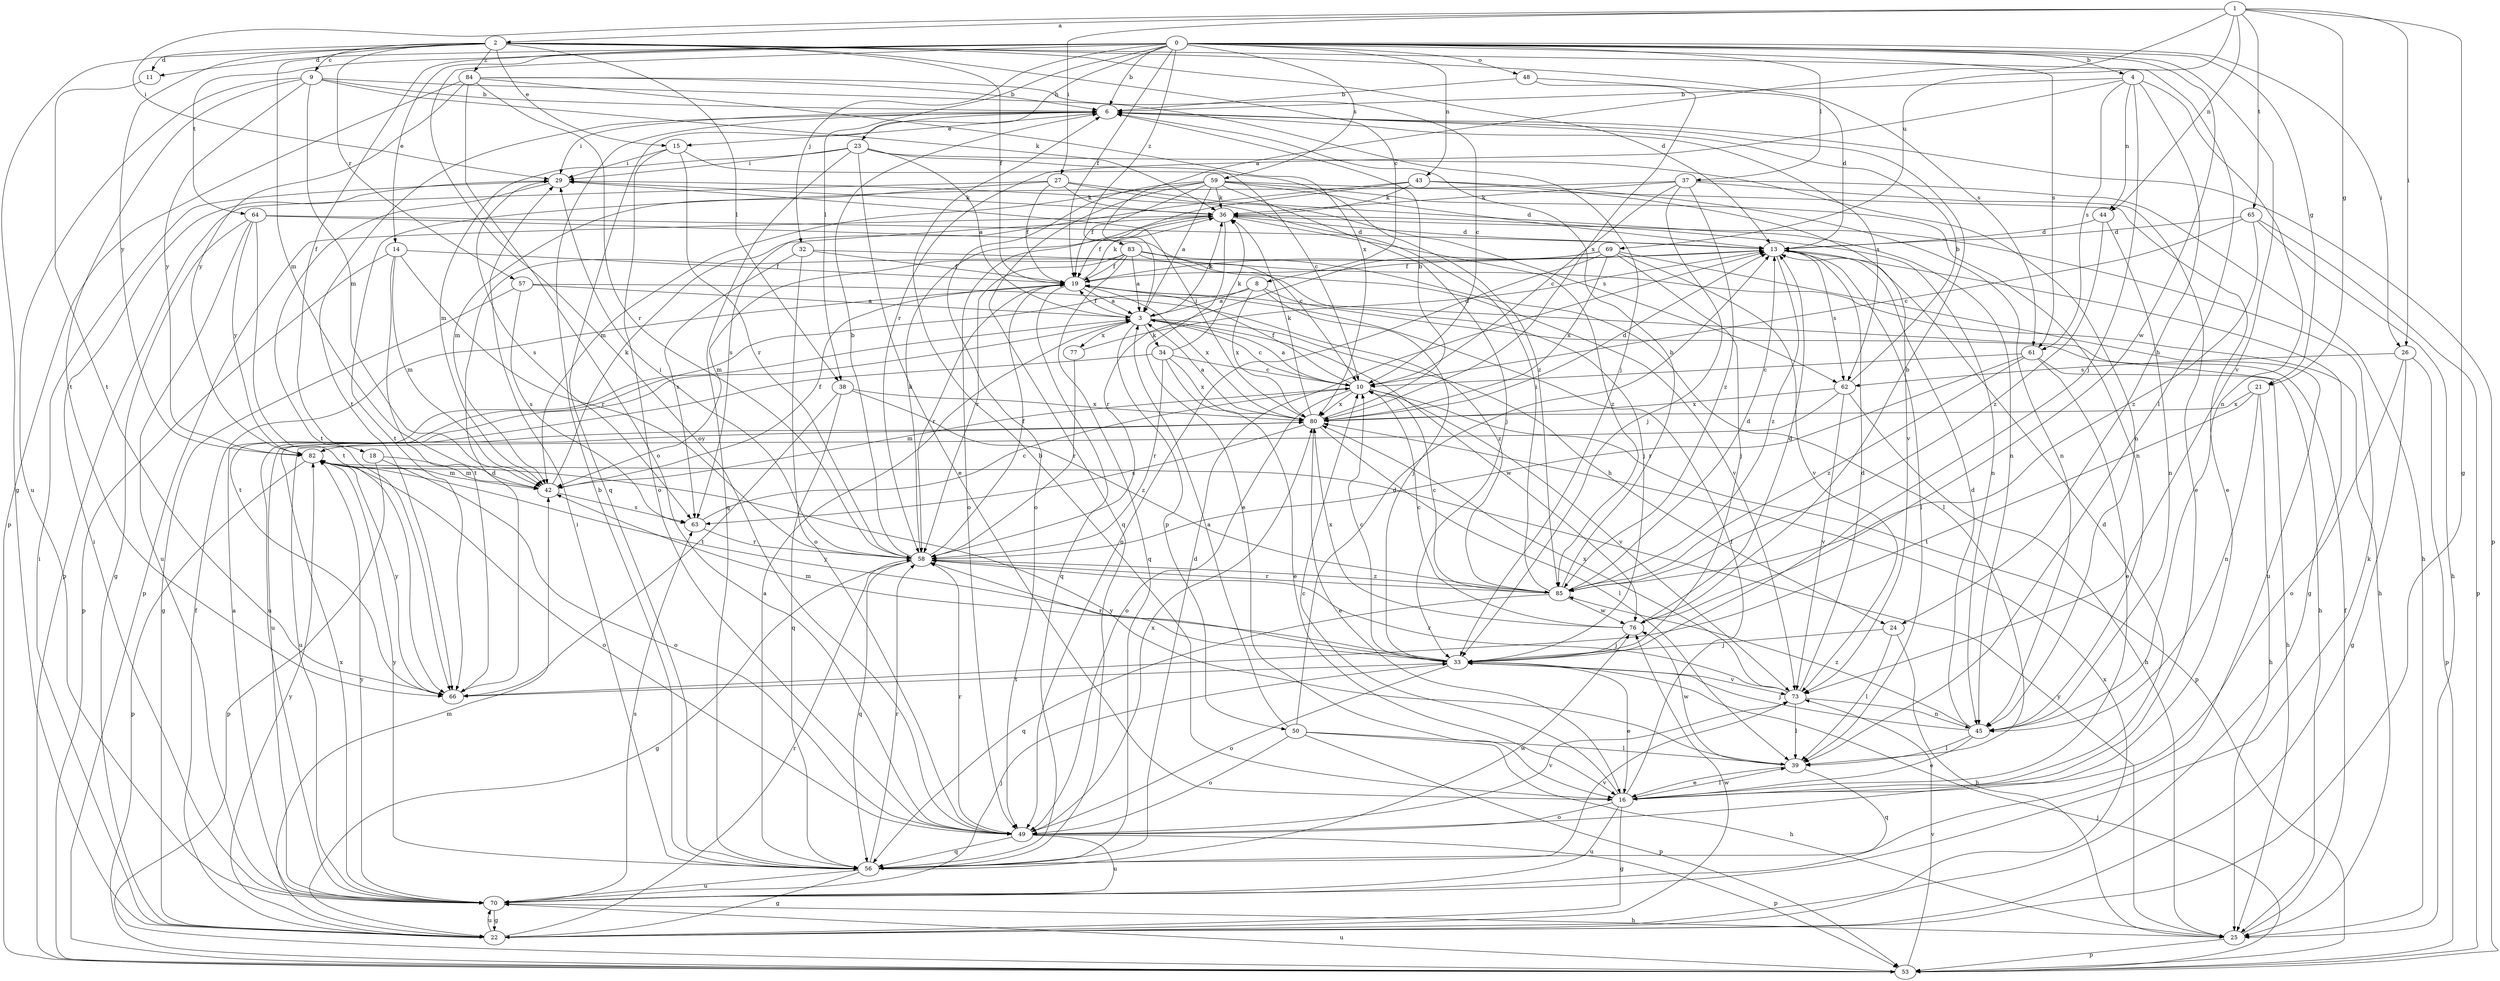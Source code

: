 strict digraph  {
0;
1;
2;
3;
4;
6;
8;
9;
10;
11;
13;
14;
15;
16;
18;
19;
21;
22;
23;
24;
25;
26;
27;
29;
32;
33;
34;
36;
37;
38;
39;
42;
43;
44;
45;
48;
49;
50;
53;
56;
57;
58;
59;
61;
62;
63;
64;
65;
66;
69;
70;
73;
76;
77;
80;
82;
83;
84;
85;
0 -> 4  [label=b];
0 -> 6  [label=b];
0 -> 11  [label=d];
0 -> 14  [label=e];
0 -> 18  [label=f];
0 -> 19  [label=f];
0 -> 21  [label=g];
0 -> 23  [label=h];
0 -> 26  [label=i];
0 -> 32  [label=j];
0 -> 37  [label=l];
0 -> 38  [label=l];
0 -> 43  [label=n];
0 -> 48  [label=o];
0 -> 49  [label=o];
0 -> 59  [label=s];
0 -> 61  [label=s];
0 -> 64  [label=t];
0 -> 73  [label=v];
0 -> 76  [label=w];
0 -> 83  [label=z];
1 -> 2  [label=a];
1 -> 3  [label=a];
1 -> 21  [label=g];
1 -> 22  [label=g];
1 -> 26  [label=i];
1 -> 27  [label=i];
1 -> 29  [label=i];
1 -> 44  [label=n];
1 -> 65  [label=t];
1 -> 69  [label=u];
2 -> 8  [label=c];
2 -> 9  [label=c];
2 -> 11  [label=d];
2 -> 13  [label=d];
2 -> 15  [label=e];
2 -> 19  [label=f];
2 -> 22  [label=g];
2 -> 38  [label=l];
2 -> 39  [label=l];
2 -> 42  [label=m];
2 -> 57  [label=r];
2 -> 61  [label=s];
2 -> 82  [label=y];
2 -> 84  [label=z];
3 -> 10  [label=c];
3 -> 19  [label=f];
3 -> 24  [label=h];
3 -> 34  [label=k];
3 -> 36  [label=k];
3 -> 50  [label=p];
3 -> 70  [label=u];
3 -> 76  [label=w];
3 -> 77  [label=x];
4 -> 6  [label=b];
4 -> 24  [label=h];
4 -> 33  [label=j];
4 -> 44  [label=n];
4 -> 45  [label=n];
4 -> 58  [label=r];
4 -> 61  [label=s];
6 -> 15  [label=e];
6 -> 29  [label=i];
6 -> 53  [label=p];
6 -> 56  [label=q];
6 -> 62  [label=s];
6 -> 66  [label=t];
8 -> 3  [label=a];
8 -> 25  [label=h];
8 -> 33  [label=j];
8 -> 66  [label=t];
8 -> 80  [label=x];
9 -> 6  [label=b];
9 -> 33  [label=j];
9 -> 36  [label=k];
9 -> 42  [label=m];
9 -> 66  [label=t];
9 -> 70  [label=u];
9 -> 82  [label=y];
10 -> 3  [label=a];
10 -> 19  [label=f];
10 -> 42  [label=m];
10 -> 49  [label=o];
10 -> 53  [label=p];
10 -> 73  [label=v];
10 -> 80  [label=x];
11 -> 66  [label=t];
13 -> 19  [label=f];
13 -> 22  [label=g];
13 -> 39  [label=l];
13 -> 62  [label=s];
13 -> 85  [label=z];
14 -> 19  [label=f];
14 -> 42  [label=m];
14 -> 53  [label=p];
14 -> 58  [label=r];
14 -> 66  [label=t];
15 -> 29  [label=i];
15 -> 49  [label=o];
15 -> 58  [label=r];
15 -> 85  [label=z];
16 -> 6  [label=b];
16 -> 10  [label=c];
16 -> 13  [label=d];
16 -> 19  [label=f];
16 -> 22  [label=g];
16 -> 39  [label=l];
16 -> 49  [label=o];
16 -> 70  [label=u];
18 -> 42  [label=m];
18 -> 49  [label=o];
18 -> 53  [label=p];
19 -> 3  [label=a];
19 -> 36  [label=k];
19 -> 56  [label=q];
19 -> 58  [label=r];
19 -> 80  [label=x];
21 -> 25  [label=h];
21 -> 45  [label=n];
21 -> 66  [label=t];
21 -> 80  [label=x];
22 -> 19  [label=f];
22 -> 29  [label=i];
22 -> 42  [label=m];
22 -> 58  [label=r];
22 -> 70  [label=u];
22 -> 76  [label=w];
22 -> 80  [label=x];
22 -> 82  [label=y];
23 -> 3  [label=a];
23 -> 10  [label=c];
23 -> 16  [label=e];
23 -> 29  [label=i];
23 -> 42  [label=m];
23 -> 45  [label=n];
23 -> 56  [label=q];
24 -> 25  [label=h];
24 -> 33  [label=j];
24 -> 39  [label=l];
25 -> 19  [label=f];
25 -> 53  [label=p];
25 -> 82  [label=y];
26 -> 22  [label=g];
26 -> 49  [label=o];
26 -> 53  [label=p];
26 -> 62  [label=s];
27 -> 19  [label=f];
27 -> 36  [label=k];
27 -> 42  [label=m];
27 -> 45  [label=n];
27 -> 53  [label=p];
27 -> 62  [label=s];
29 -> 36  [label=k];
29 -> 63  [label=s];
29 -> 66  [label=t];
32 -> 19  [label=f];
32 -> 25  [label=h];
32 -> 49  [label=o];
32 -> 63  [label=s];
33 -> 10  [label=c];
33 -> 16  [label=e];
33 -> 42  [label=m];
33 -> 49  [label=o];
33 -> 58  [label=r];
33 -> 66  [label=t];
33 -> 73  [label=v];
33 -> 82  [label=y];
34 -> 10  [label=c];
34 -> 16  [label=e];
34 -> 36  [label=k];
34 -> 58  [label=r];
34 -> 70  [label=u];
34 -> 80  [label=x];
36 -> 13  [label=d];
36 -> 16  [label=e];
36 -> 19  [label=f];
36 -> 45  [label=n];
36 -> 53  [label=p];
36 -> 85  [label=z];
37 -> 10  [label=c];
37 -> 16  [label=e];
37 -> 25  [label=h];
37 -> 33  [label=j];
37 -> 36  [label=k];
37 -> 66  [label=t];
37 -> 85  [label=z];
38 -> 56  [label=q];
38 -> 66  [label=t];
38 -> 80  [label=x];
38 -> 85  [label=z];
39 -> 16  [label=e];
39 -> 56  [label=q];
39 -> 76  [label=w];
39 -> 82  [label=y];
42 -> 19  [label=f];
42 -> 36  [label=k];
42 -> 63  [label=s];
43 -> 36  [label=k];
43 -> 45  [label=n];
43 -> 49  [label=o];
43 -> 63  [label=s];
43 -> 73  [label=v];
44 -> 13  [label=d];
44 -> 45  [label=n];
44 -> 85  [label=z];
45 -> 13  [label=d];
45 -> 16  [label=e];
45 -> 33  [label=j];
45 -> 39  [label=l];
45 -> 85  [label=z];
48 -> 6  [label=b];
48 -> 13  [label=d];
48 -> 80  [label=x];
49 -> 53  [label=p];
49 -> 56  [label=q];
49 -> 58  [label=r];
49 -> 70  [label=u];
49 -> 73  [label=v];
49 -> 80  [label=x];
50 -> 3  [label=a];
50 -> 13  [label=d];
50 -> 25  [label=h];
50 -> 39  [label=l];
50 -> 49  [label=o];
50 -> 53  [label=p];
53 -> 33  [label=j];
53 -> 70  [label=u];
53 -> 73  [label=v];
56 -> 3  [label=a];
56 -> 6  [label=b];
56 -> 13  [label=d];
56 -> 22  [label=g];
56 -> 29  [label=i];
56 -> 58  [label=r];
56 -> 70  [label=u];
56 -> 73  [label=v];
56 -> 76  [label=w];
56 -> 82  [label=y];
57 -> 3  [label=a];
57 -> 22  [label=g];
57 -> 63  [label=s];
57 -> 85  [label=z];
58 -> 6  [label=b];
58 -> 19  [label=f];
58 -> 22  [label=g];
58 -> 29  [label=i];
58 -> 36  [label=k];
58 -> 56  [label=q];
58 -> 85  [label=z];
59 -> 3  [label=a];
59 -> 13  [label=d];
59 -> 16  [label=e];
59 -> 19  [label=f];
59 -> 33  [label=j];
59 -> 36  [label=k];
59 -> 42  [label=m];
59 -> 45  [label=n];
59 -> 49  [label=o];
59 -> 56  [label=q];
61 -> 10  [label=c];
61 -> 16  [label=e];
61 -> 25  [label=h];
61 -> 58  [label=r];
61 -> 85  [label=z];
62 -> 6  [label=b];
62 -> 25  [label=h];
62 -> 70  [label=u];
62 -> 73  [label=v];
62 -> 80  [label=x];
63 -> 10  [label=c];
63 -> 58  [label=r];
64 -> 10  [label=c];
64 -> 13  [label=d];
64 -> 22  [label=g];
64 -> 66  [label=t];
64 -> 70  [label=u];
64 -> 82  [label=y];
65 -> 10  [label=c];
65 -> 13  [label=d];
65 -> 25  [label=h];
65 -> 53  [label=p];
65 -> 85  [label=z];
66 -> 13  [label=d];
66 -> 82  [label=y];
69 -> 19  [label=f];
69 -> 33  [label=j];
69 -> 49  [label=o];
69 -> 58  [label=r];
69 -> 70  [label=u];
69 -> 73  [label=v];
69 -> 80  [label=x];
70 -> 3  [label=a];
70 -> 22  [label=g];
70 -> 25  [label=h];
70 -> 29  [label=i];
70 -> 33  [label=j];
70 -> 36  [label=k];
70 -> 63  [label=s];
70 -> 80  [label=x];
70 -> 82  [label=y];
73 -> 13  [label=d];
73 -> 39  [label=l];
73 -> 45  [label=n];
73 -> 58  [label=r];
73 -> 80  [label=x];
76 -> 6  [label=b];
76 -> 10  [label=c];
76 -> 13  [label=d];
76 -> 33  [label=j];
76 -> 80  [label=x];
77 -> 13  [label=d];
77 -> 58  [label=r];
80 -> 3  [label=a];
80 -> 6  [label=b];
80 -> 13  [label=d];
80 -> 16  [label=e];
80 -> 29  [label=i];
80 -> 36  [label=k];
80 -> 39  [label=l];
80 -> 63  [label=s];
80 -> 82  [label=y];
82 -> 42  [label=m];
82 -> 49  [label=o];
82 -> 53  [label=p];
83 -> 3  [label=a];
83 -> 19  [label=f];
83 -> 33  [label=j];
83 -> 39  [label=l];
83 -> 42  [label=m];
83 -> 56  [label=q];
83 -> 58  [label=r];
83 -> 73  [label=v];
84 -> 6  [label=b];
84 -> 10  [label=c];
84 -> 49  [label=o];
84 -> 53  [label=p];
84 -> 58  [label=r];
84 -> 80  [label=x];
84 -> 82  [label=y];
85 -> 6  [label=b];
85 -> 10  [label=c];
85 -> 13  [label=d];
85 -> 29  [label=i];
85 -> 56  [label=q];
85 -> 58  [label=r];
85 -> 76  [label=w];
}
